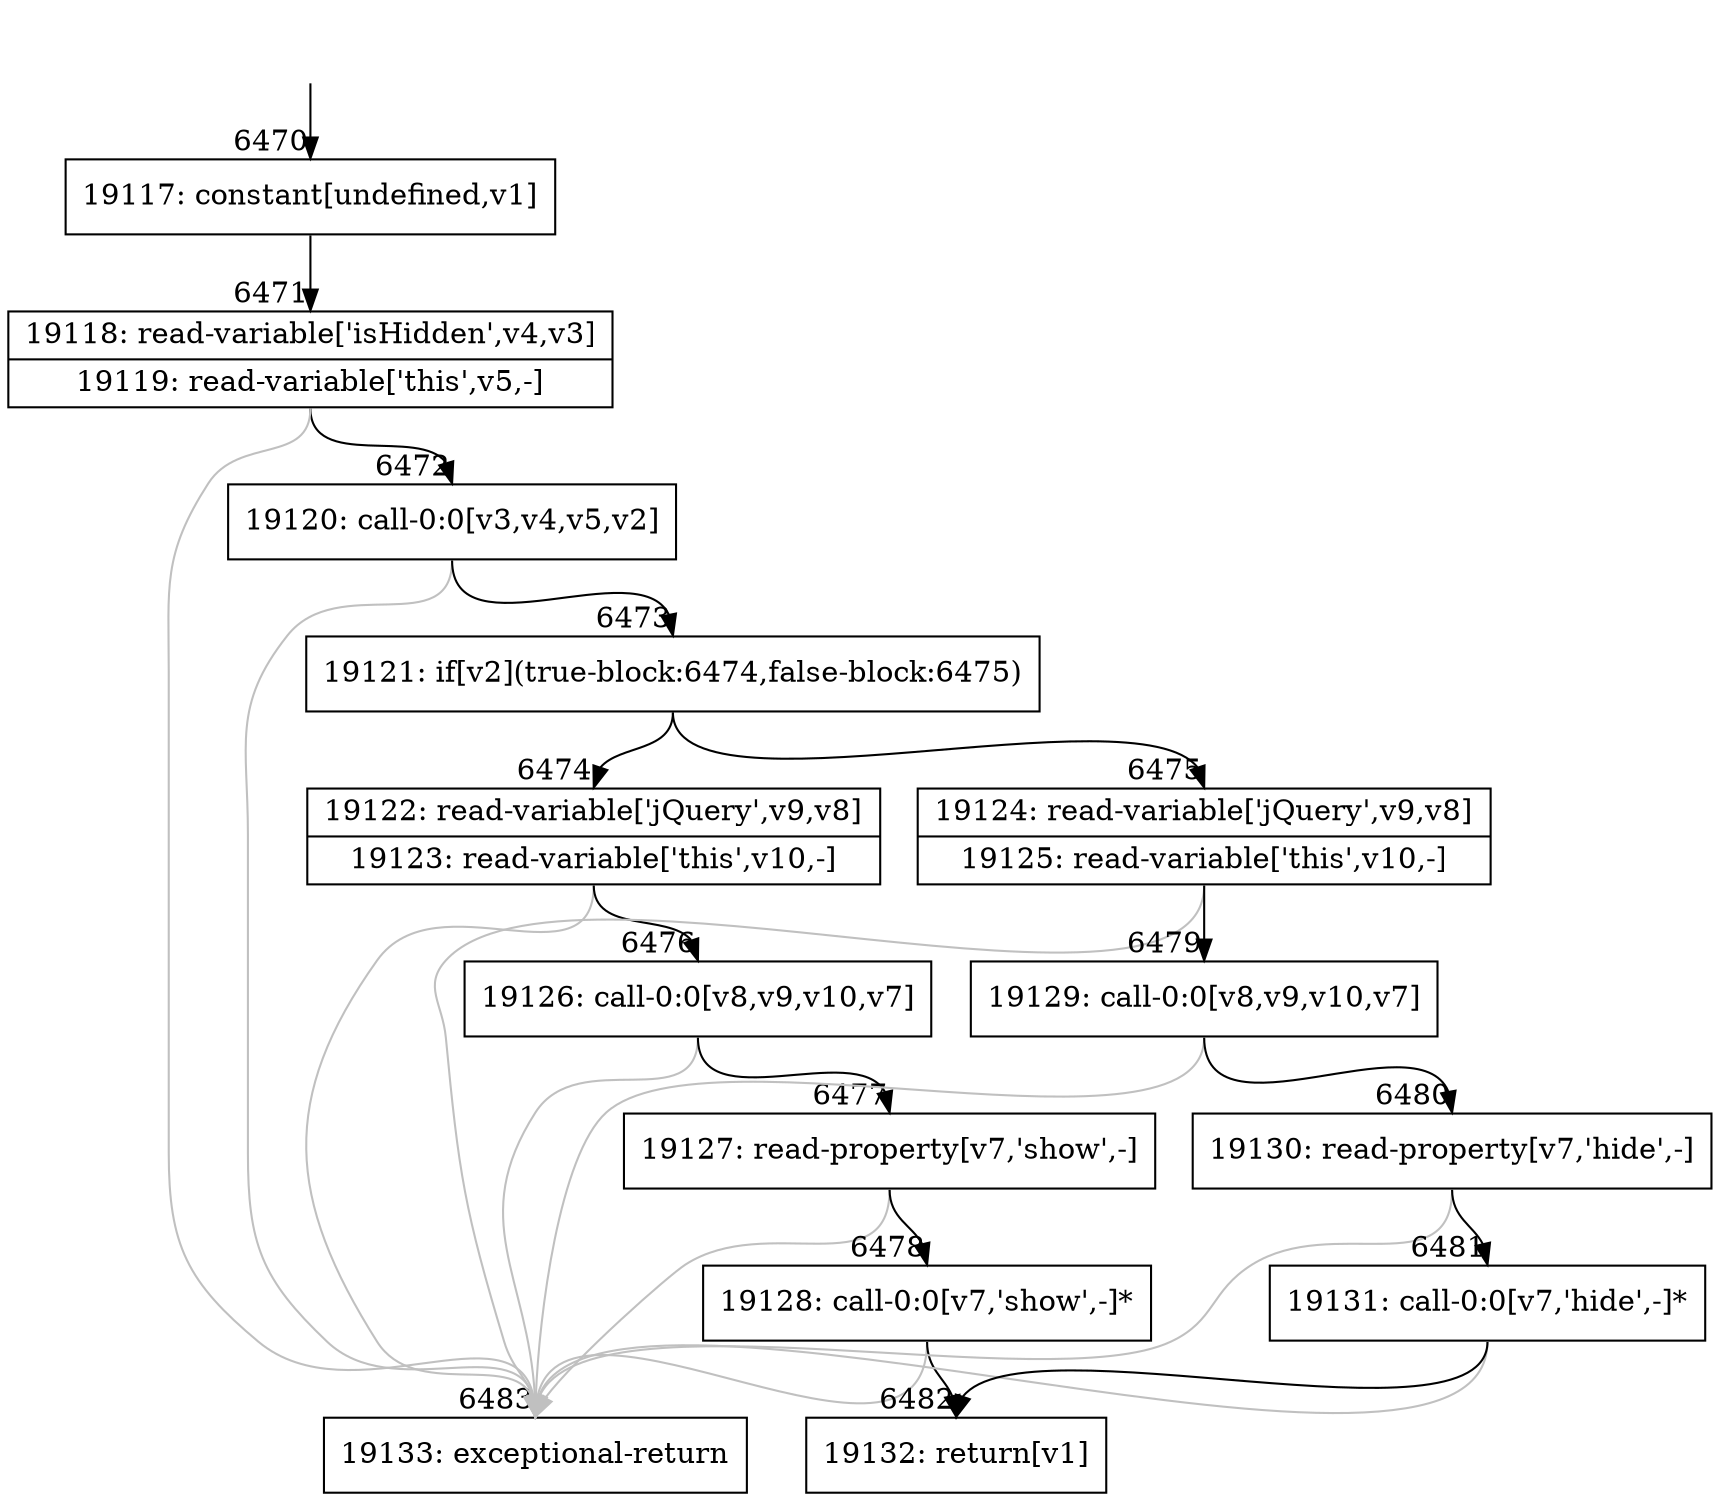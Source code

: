 digraph {
rankdir="TD"
BB_entry398[shape=none,label=""];
BB_entry398 -> BB6470 [tailport=s, headport=n, headlabel="    6470"]
BB6470 [shape=record label="{19117: constant[undefined,v1]}" ] 
BB6470 -> BB6471 [tailport=s, headport=n, headlabel="      6471"]
BB6471 [shape=record label="{19118: read-variable['isHidden',v4,v3]|19119: read-variable['this',v5,-]}" ] 
BB6471 -> BB6472 [tailport=s, headport=n, headlabel="      6472"]
BB6471 -> BB6483 [tailport=s, headport=n, color=gray, headlabel="      6483"]
BB6472 [shape=record label="{19120: call-0:0[v3,v4,v5,v2]}" ] 
BB6472 -> BB6473 [tailport=s, headport=n, headlabel="      6473"]
BB6472 -> BB6483 [tailport=s, headport=n, color=gray]
BB6473 [shape=record label="{19121: if[v2](true-block:6474,false-block:6475)}" ] 
BB6473 -> BB6474 [tailport=s, headport=n, headlabel="      6474"]
BB6473 -> BB6475 [tailport=s, headport=n, headlabel="      6475"]
BB6474 [shape=record label="{19122: read-variable['jQuery',v9,v8]|19123: read-variable['this',v10,-]}" ] 
BB6474 -> BB6476 [tailport=s, headport=n, headlabel="      6476"]
BB6474 -> BB6483 [tailport=s, headport=n, color=gray]
BB6475 [shape=record label="{19124: read-variable['jQuery',v9,v8]|19125: read-variable['this',v10,-]}" ] 
BB6475 -> BB6479 [tailport=s, headport=n, headlabel="      6479"]
BB6475 -> BB6483 [tailport=s, headport=n, color=gray]
BB6476 [shape=record label="{19126: call-0:0[v8,v9,v10,v7]}" ] 
BB6476 -> BB6477 [tailport=s, headport=n, headlabel="      6477"]
BB6476 -> BB6483 [tailport=s, headport=n, color=gray]
BB6477 [shape=record label="{19127: read-property[v7,'show',-]}" ] 
BB6477 -> BB6478 [tailport=s, headport=n, headlabel="      6478"]
BB6477 -> BB6483 [tailport=s, headport=n, color=gray]
BB6478 [shape=record label="{19128: call-0:0[v7,'show',-]*}" ] 
BB6478 -> BB6482 [tailport=s, headport=n, headlabel="      6482"]
BB6478 -> BB6483 [tailport=s, headport=n, color=gray]
BB6479 [shape=record label="{19129: call-0:0[v8,v9,v10,v7]}" ] 
BB6479 -> BB6480 [tailport=s, headport=n, headlabel="      6480"]
BB6479 -> BB6483 [tailport=s, headport=n, color=gray]
BB6480 [shape=record label="{19130: read-property[v7,'hide',-]}" ] 
BB6480 -> BB6481 [tailport=s, headport=n, headlabel="      6481"]
BB6480 -> BB6483 [tailport=s, headport=n, color=gray]
BB6481 [shape=record label="{19131: call-0:0[v7,'hide',-]*}" ] 
BB6481 -> BB6482 [tailport=s, headport=n]
BB6481 -> BB6483 [tailport=s, headport=n, color=gray]
BB6482 [shape=record label="{19132: return[v1]}" ] 
BB6483 [shape=record label="{19133: exceptional-return}" ] 
}
